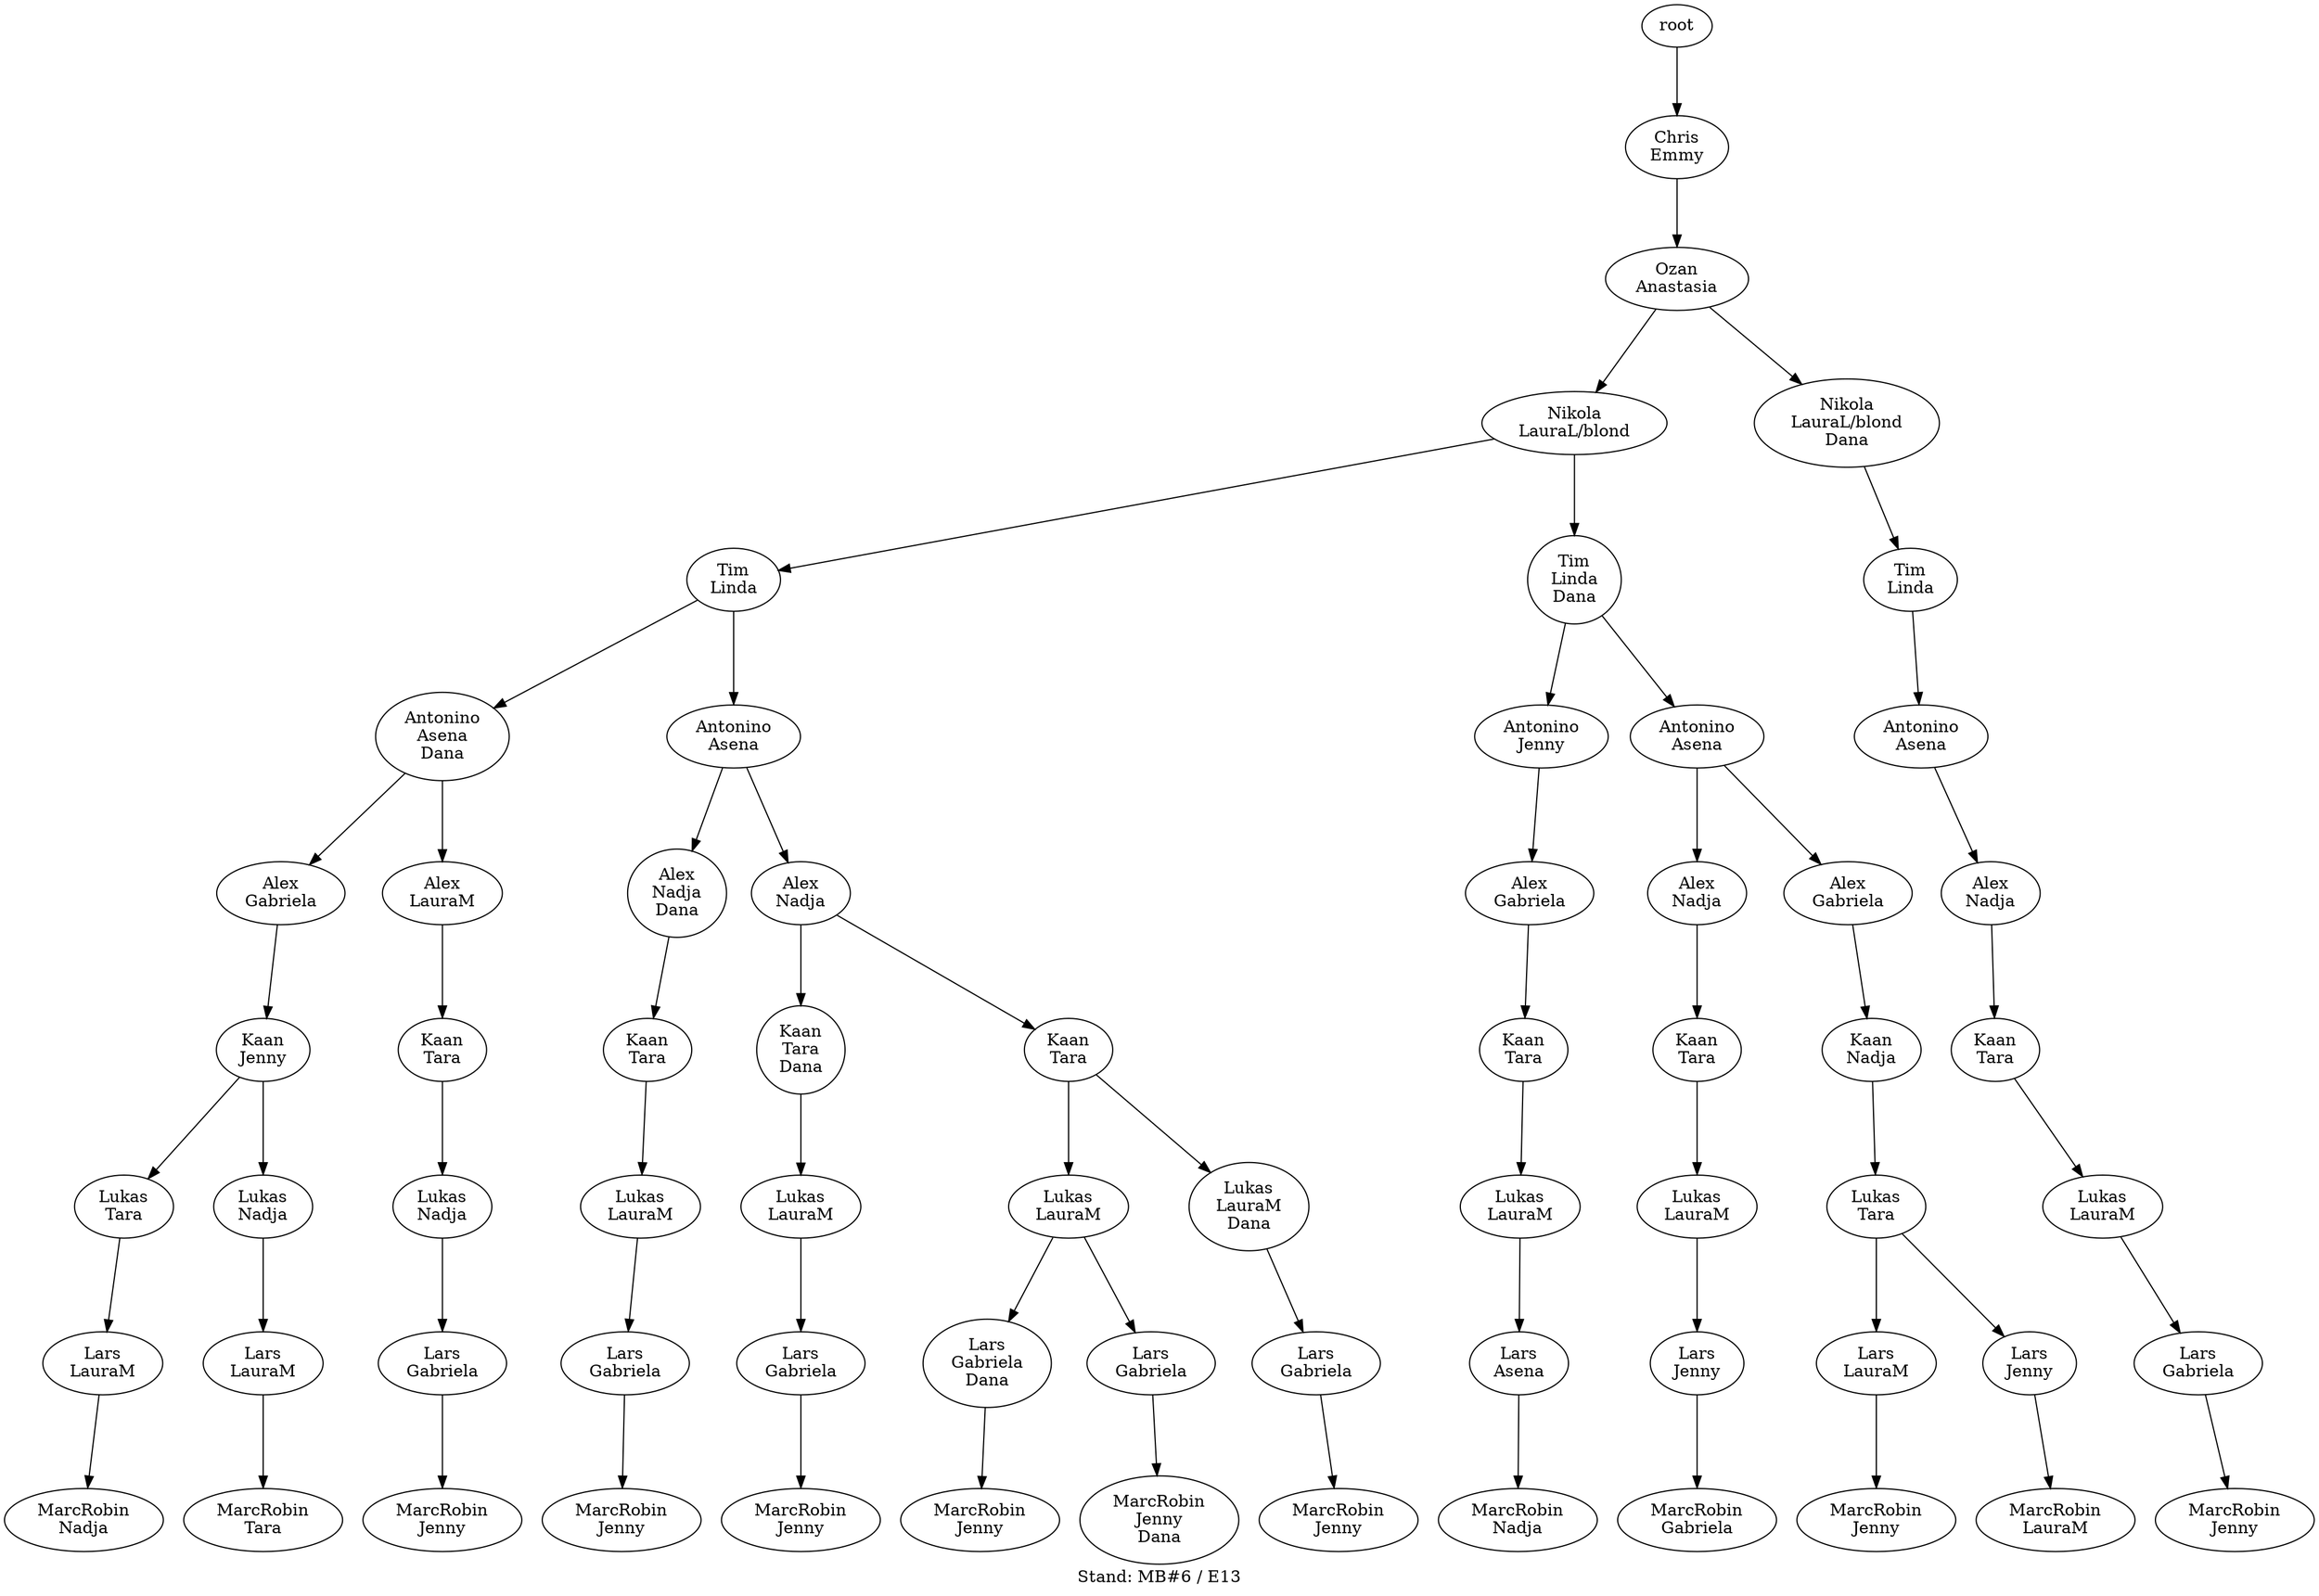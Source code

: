 digraph D { labelloc="b"; label="Stand: MB#6 / E13"; ranksep=0.8;
"root/2"[label="Chris\nEmmy"]
"root" -> "root/2";
"root/2/0"[label="Ozan\nAnastasia"]
"root/2" -> "root/2/0";
"root/2/0/5"[label="Nikola\nLauraL/blond"]
"root/2/0" -> "root/2/0/5";
"root/2/0/5/7"[label="Tim\nLinda"]
"root/2/0/5" -> "root/2/0/5/7";
"root/2/0/5/7/1,10"[label="Antonino\nAsena\nDana"]
"root/2/0/5/7" -> "root/2/0/5/7/1,10";
"root/2/0/5/7/1,10/3"[label="Alex\nGabriela"]
"root/2/0/5/7/1,10" -> "root/2/0/5/7/1,10/3";
"root/2/0/5/7/1,10/3/4"[label="Kaan\nJenny"]
"root/2/0/5/7/1,10/3" -> "root/2/0/5/7/1,10/3/4";
"root/2/0/5/7/1,10/3/4/9"[label="Lukas\nTara"]
"root/2/0/5/7/1,10/3/4" -> "root/2/0/5/7/1,10/3/4/9";
"root/2/0/5/7/1,10/3/4/9/6"[label="Lars\nLauraM"]
"root/2/0/5/7/1,10/3/4/9" -> "root/2/0/5/7/1,10/3/4/9/6";
"root/2/0/5/7/1,10/3/4/9/6/8"[label="MarcRobin\nNadja"]
"root/2/0/5/7/1,10/3/4/9/6" -> "root/2/0/5/7/1,10/3/4/9/6/8";
"root/2/0/5/7,10"[label="Tim\nLinda\nDana"]
"root/2/0/5" -> "root/2/0/5/7,10";
"root/2/0/5/7,10/4"[label="Antonino\nJenny"]
"root/2/0/5/7,10" -> "root/2/0/5/7,10/4";
"root/2/0/5/7,10/4/3"[label="Alex\nGabriela"]
"root/2/0/5/7,10/4" -> "root/2/0/5/7,10/4/3";
"root/2/0/5/7,10/4/3/9"[label="Kaan\nTara"]
"root/2/0/5/7,10/4/3" -> "root/2/0/5/7,10/4/3/9";
"root/2/0/5/7,10/4/3/9/6"[label="Lukas\nLauraM"]
"root/2/0/5/7,10/4/3/9" -> "root/2/0/5/7,10/4/3/9/6";
"root/2/0/5/7,10/4/3/9/6/1"[label="Lars\nAsena"]
"root/2/0/5/7,10/4/3/9/6" -> "root/2/0/5/7,10/4/3/9/6/1";
"root/2/0/5/7,10/4/3/9/6/1/8"[label="MarcRobin\nNadja"]
"root/2/0/5/7,10/4/3/9/6/1" -> "root/2/0/5/7,10/4/3/9/6/1/8";
"root/2/0/5/7,10/1"[label="Antonino\nAsena"]
"root/2/0/5/7,10" -> "root/2/0/5/7,10/1";
"root/2/0/5/7,10/1/8"[label="Alex\nNadja"]
"root/2/0/5/7,10/1" -> "root/2/0/5/7,10/1/8";
"root/2/0/5/7,10/1/8/9"[label="Kaan\nTara"]
"root/2/0/5/7,10/1/8" -> "root/2/0/5/7,10/1/8/9";
"root/2/0/5/7,10/1/8/9/6"[label="Lukas\nLauraM"]
"root/2/0/5/7,10/1/8/9" -> "root/2/0/5/7,10/1/8/9/6";
"root/2/0/5/7,10/1/8/9/6/4"[label="Lars\nJenny"]
"root/2/0/5/7,10/1/8/9/6" -> "root/2/0/5/7,10/1/8/9/6/4";
"root/2/0/5/7,10/1/8/9/6/4/3"[label="MarcRobin\nGabriela"]
"root/2/0/5/7,10/1/8/9/6/4" -> "root/2/0/5/7,10/1/8/9/6/4/3";
"root/2/0/5/7/1,10/6"[label="Alex\nLauraM"]
"root/2/0/5/7/1,10" -> "root/2/0/5/7/1,10/6";
"root/2/0/5/7/1,10/6/9"[label="Kaan\nTara"]
"root/2/0/5/7/1,10/6" -> "root/2/0/5/7/1,10/6/9";
"root/2/0/5/7/1,10/6/9/8"[label="Lukas\nNadja"]
"root/2/0/5/7/1,10/6/9" -> "root/2/0/5/7/1,10/6/9/8";
"root/2/0/5/7/1,10/6/9/8/3"[label="Lars\nGabriela"]
"root/2/0/5/7/1,10/6/9/8" -> "root/2/0/5/7/1,10/6/9/8/3";
"root/2/0/5/7/1,10/6/9/8/3/4"[label="MarcRobin\nJenny"]
"root/2/0/5/7/1,10/6/9/8/3" -> "root/2/0/5/7/1,10/6/9/8/3/4";
"root/2/0/5/7/1"[label="Antonino\nAsena"]
"root/2/0/5/7" -> "root/2/0/5/7/1";
"root/2/0/5/7/1/8,10"[label="Alex\nNadja\nDana"]
"root/2/0/5/7/1" -> "root/2/0/5/7/1/8,10";
"root/2/0/5/7/1/8,10/9"[label="Kaan\nTara"]
"root/2/0/5/7/1/8,10" -> "root/2/0/5/7/1/8,10/9";
"root/2/0/5/7/1/8,10/9/6"[label="Lukas\nLauraM"]
"root/2/0/5/7/1/8,10/9" -> "root/2/0/5/7/1/8,10/9/6";
"root/2/0/5/7/1/8,10/9/6/3"[label="Lars\nGabriela"]
"root/2/0/5/7/1/8,10/9/6" -> "root/2/0/5/7/1/8,10/9/6/3";
"root/2/0/5/7/1/8,10/9/6/3/4"[label="MarcRobin\nJenny"]
"root/2/0/5/7/1/8,10/9/6/3" -> "root/2/0/5/7/1/8,10/9/6/3/4";
"root/2/0/5/7/1/8"[label="Alex\nNadja"]
"root/2/0/5/7/1" -> "root/2/0/5/7/1/8";
"root/2/0/5/7/1/8/9,10"[label="Kaan\nTara\nDana"]
"root/2/0/5/7/1/8" -> "root/2/0/5/7/1/8/9,10";
"root/2/0/5/7/1/8/9,10/6"[label="Lukas\nLauraM"]
"root/2/0/5/7/1/8/9,10" -> "root/2/0/5/7/1/8/9,10/6";
"root/2/0/5/7/1/8/9,10/6/3"[label="Lars\nGabriela"]
"root/2/0/5/7/1/8/9,10/6" -> "root/2/0/5/7/1/8/9,10/6/3";
"root/2/0/5/7/1/8/9,10/6/3/4"[label="MarcRobin\nJenny"]
"root/2/0/5/7/1/8/9,10/6/3" -> "root/2/0/5/7/1/8/9,10/6/3/4";
"root/2/0/5/7/1/8/9"[label="Kaan\nTara"]
"root/2/0/5/7/1/8" -> "root/2/0/5/7/1/8/9";
"root/2/0/5/7/1/8/9/6"[label="Lukas\nLauraM"]
"root/2/0/5/7/1/8/9" -> "root/2/0/5/7/1/8/9/6";
"root/2/0/5/7/1/8/9/6/3,10"[label="Lars\nGabriela\nDana"]
"root/2/0/5/7/1/8/9/6" -> "root/2/0/5/7/1/8/9/6/3,10";
"root/2/0/5/7/1/8/9/6/3,10/4"[label="MarcRobin\nJenny"]
"root/2/0/5/7/1/8/9/6/3,10" -> "root/2/0/5/7/1/8/9/6/3,10/4";
"root/2/0/5/7/1/8/9/6,10"[label="Lukas\nLauraM\nDana"]
"root/2/0/5/7/1/8/9" -> "root/2/0/5/7/1/8/9/6,10";
"root/2/0/5/7/1/8/9/6,10/3"[label="Lars\nGabriela"]
"root/2/0/5/7/1/8/9/6,10" -> "root/2/0/5/7/1/8/9/6,10/3";
"root/2/0/5/7/1/8/9/6,10/3/4"[label="MarcRobin\nJenny"]
"root/2/0/5/7/1/8/9/6,10/3" -> "root/2/0/5/7/1/8/9/6,10/3/4";
"root/2/0/5/7/1/8/9/6/3"[label="Lars\nGabriela"]
"root/2/0/5/7/1/8/9/6" -> "root/2/0/5/7/1/8/9/6/3";
"root/2/0/5/7/1/8/9/6/3/4,10"[label="MarcRobin\nJenny\nDana"]
"root/2/0/5/7/1/8/9/6/3" -> "root/2/0/5/7/1/8/9/6/3/4,10";
"root/2/0/5,10"[label="Nikola\nLauraL/blond\nDana"]
"root/2/0" -> "root/2/0/5,10";
"root/2/0/5,10/7"[label="Tim\nLinda"]
"root/2/0/5,10" -> "root/2/0/5,10/7";
"root/2/0/5,10/7/1"[label="Antonino\nAsena"]
"root/2/0/5,10/7" -> "root/2/0/5,10/7/1";
"root/2/0/5,10/7/1/8"[label="Alex\nNadja"]
"root/2/0/5,10/7/1" -> "root/2/0/5,10/7/1/8";
"root/2/0/5,10/7/1/8/9"[label="Kaan\nTara"]
"root/2/0/5,10/7/1/8" -> "root/2/0/5,10/7/1/8/9";
"root/2/0/5,10/7/1/8/9/6"[label="Lukas\nLauraM"]
"root/2/0/5,10/7/1/8/9" -> "root/2/0/5,10/7/1/8/9/6";
"root/2/0/5,10/7/1/8/9/6/3"[label="Lars\nGabriela"]
"root/2/0/5,10/7/1/8/9/6" -> "root/2/0/5,10/7/1/8/9/6/3";
"root/2/0/5,10/7/1/8/9/6/3/4"[label="MarcRobin\nJenny"]
"root/2/0/5,10/7/1/8/9/6/3" -> "root/2/0/5,10/7/1/8/9/6/3/4";
"root/2/0/5/7,10/1/3"[label="Alex\nGabriela"]
"root/2/0/5/7,10/1" -> "root/2/0/5/7,10/1/3";
"root/2/0/5/7,10/1/3/8"[label="Kaan\nNadja"]
"root/2/0/5/7,10/1/3" -> "root/2/0/5/7,10/1/3/8";
"root/2/0/5/7,10/1/3/8/9"[label="Lukas\nTara"]
"root/2/0/5/7,10/1/3/8" -> "root/2/0/5/7,10/1/3/8/9";
"root/2/0/5/7,10/1/3/8/9/6"[label="Lars\nLauraM"]
"root/2/0/5/7,10/1/3/8/9" -> "root/2/0/5/7,10/1/3/8/9/6";
"root/2/0/5/7,10/1/3/8/9/6/4"[label="MarcRobin\nJenny"]
"root/2/0/5/7,10/1/3/8/9/6" -> "root/2/0/5/7,10/1/3/8/9/6/4";
"root/2/0/5/7/1,10/3/4/8"[label="Lukas\nNadja"]
"root/2/0/5/7/1,10/3/4" -> "root/2/0/5/7/1,10/3/4/8";
"root/2/0/5/7/1,10/3/4/8/6"[label="Lars\nLauraM"]
"root/2/0/5/7/1,10/3/4/8" -> "root/2/0/5/7/1,10/3/4/8/6";
"root/2/0/5/7/1,10/3/4/8/6/9"[label="MarcRobin\nTara"]
"root/2/0/5/7/1,10/3/4/8/6" -> "root/2/0/5/7/1,10/3/4/8/6/9";
"root/2/0/5/7,10/1/3/8/9/4"[label="Lars\nJenny"]
"root/2/0/5/7,10/1/3/8/9" -> "root/2/0/5/7,10/1/3/8/9/4";
"root/2/0/5/7,10/1/3/8/9/4/6"[label="MarcRobin\nLauraM"]
"root/2/0/5/7,10/1/3/8/9/4" -> "root/2/0/5/7,10/1/3/8/9/4/6";
}
